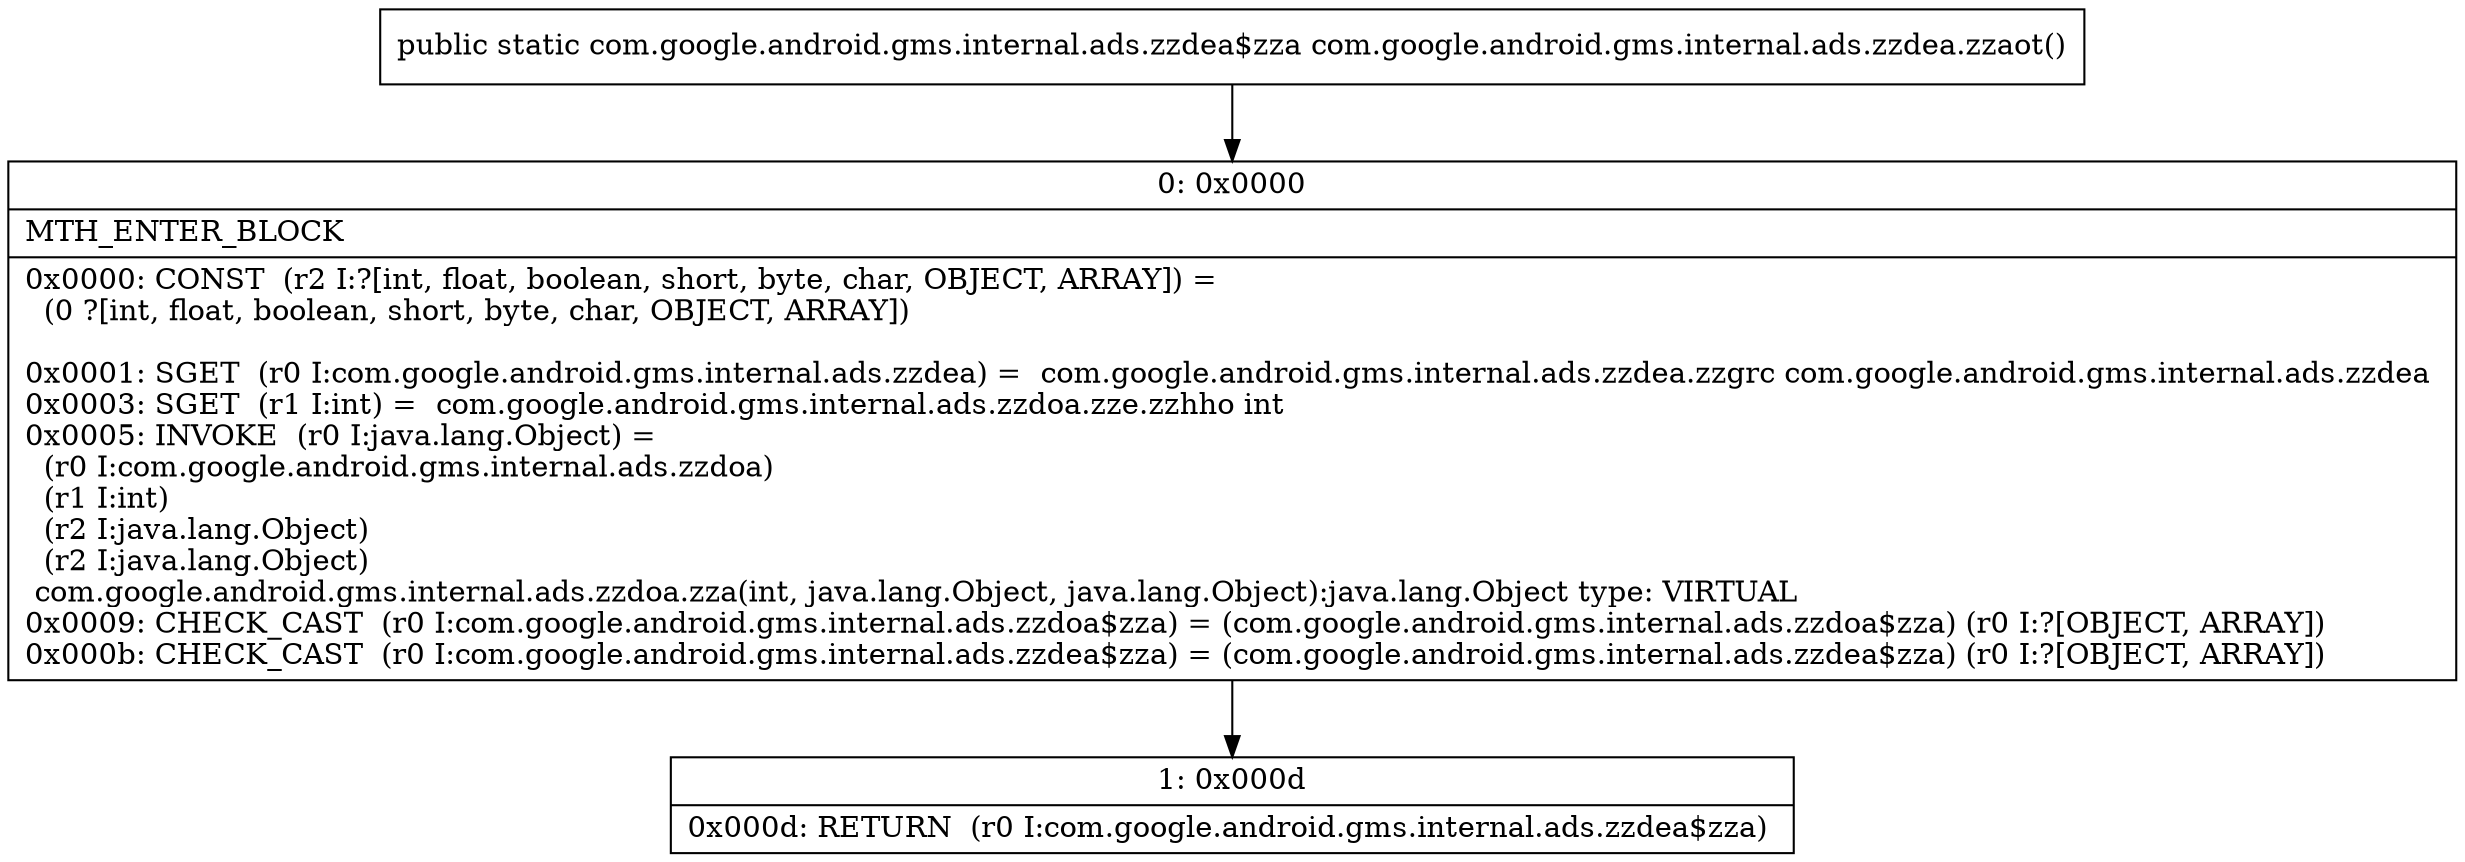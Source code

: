 digraph "CFG forcom.google.android.gms.internal.ads.zzdea.zzaot()Lcom\/google\/android\/gms\/internal\/ads\/zzdea$zza;" {
Node_0 [shape=record,label="{0\:\ 0x0000|MTH_ENTER_BLOCK\l|0x0000: CONST  (r2 I:?[int, float, boolean, short, byte, char, OBJECT, ARRAY]) = \l  (0 ?[int, float, boolean, short, byte, char, OBJECT, ARRAY])\l \l0x0001: SGET  (r0 I:com.google.android.gms.internal.ads.zzdea) =  com.google.android.gms.internal.ads.zzdea.zzgrc com.google.android.gms.internal.ads.zzdea \l0x0003: SGET  (r1 I:int) =  com.google.android.gms.internal.ads.zzdoa.zze.zzhho int \l0x0005: INVOKE  (r0 I:java.lang.Object) = \l  (r0 I:com.google.android.gms.internal.ads.zzdoa)\l  (r1 I:int)\l  (r2 I:java.lang.Object)\l  (r2 I:java.lang.Object)\l com.google.android.gms.internal.ads.zzdoa.zza(int, java.lang.Object, java.lang.Object):java.lang.Object type: VIRTUAL \l0x0009: CHECK_CAST  (r0 I:com.google.android.gms.internal.ads.zzdoa$zza) = (com.google.android.gms.internal.ads.zzdoa$zza) (r0 I:?[OBJECT, ARRAY]) \l0x000b: CHECK_CAST  (r0 I:com.google.android.gms.internal.ads.zzdea$zza) = (com.google.android.gms.internal.ads.zzdea$zza) (r0 I:?[OBJECT, ARRAY]) \l}"];
Node_1 [shape=record,label="{1\:\ 0x000d|0x000d: RETURN  (r0 I:com.google.android.gms.internal.ads.zzdea$zza) \l}"];
MethodNode[shape=record,label="{public static com.google.android.gms.internal.ads.zzdea$zza com.google.android.gms.internal.ads.zzdea.zzaot() }"];
MethodNode -> Node_0;
Node_0 -> Node_1;
}

